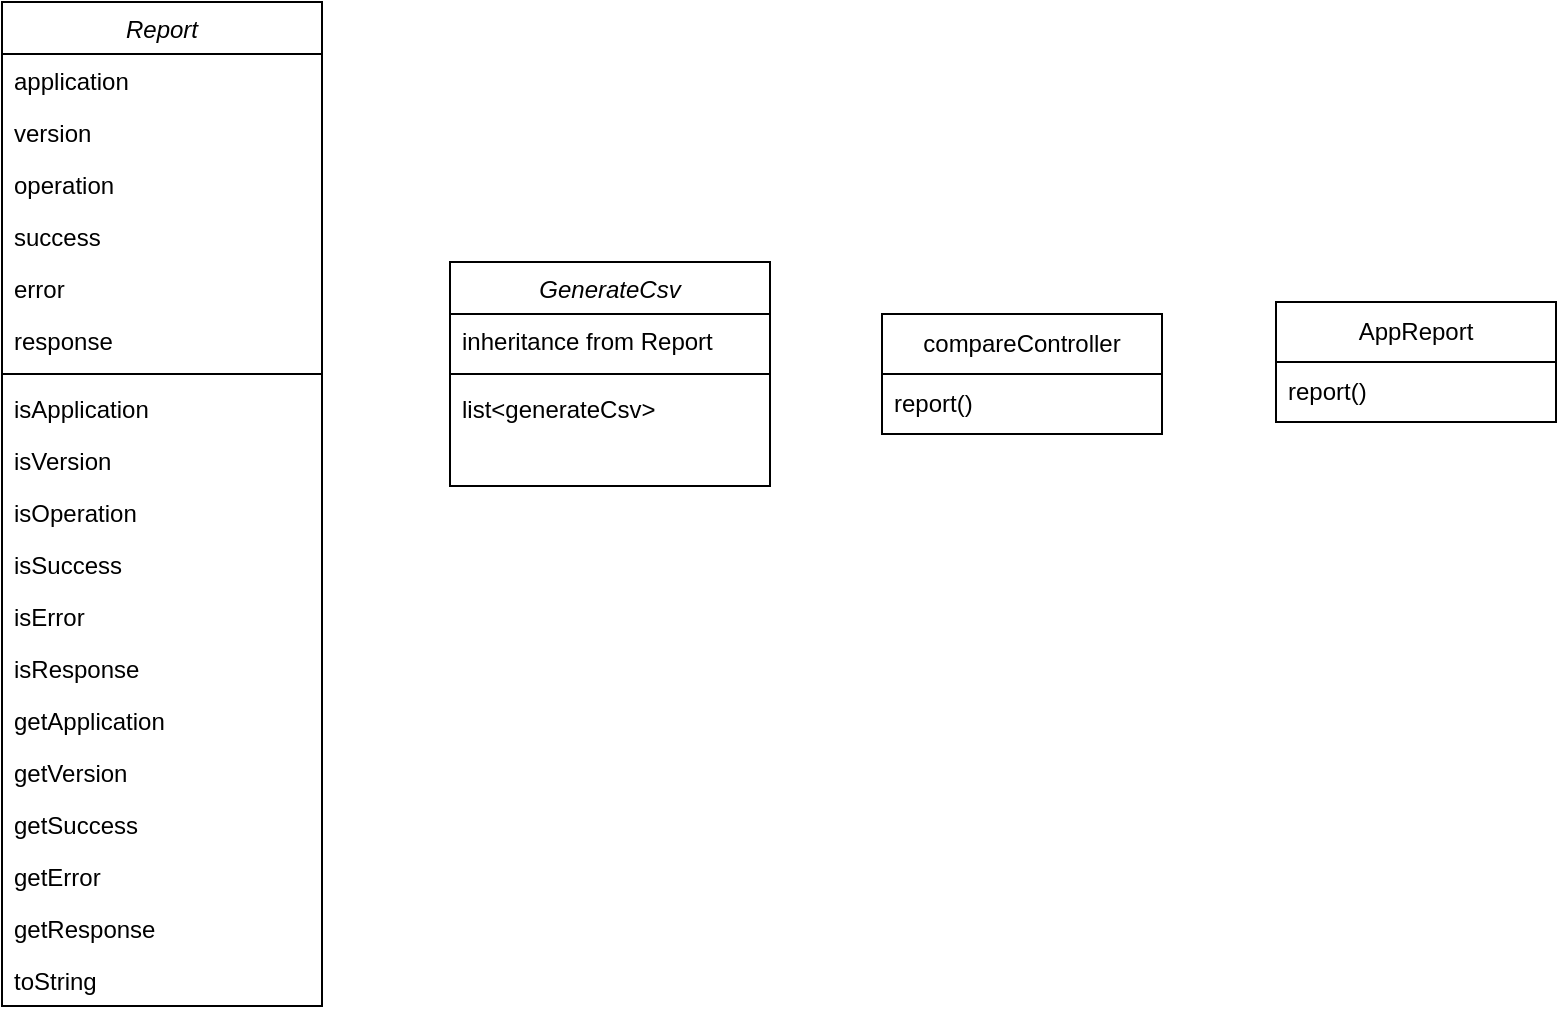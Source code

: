 <mxfile version="24.0.7" type="github" pages="2">
  <diagram id="C5RBs43oDa-KdzZeNtuy" name="Page-1">
    <mxGraphModel dx="1454" dy="736" grid="1" gridSize="10" guides="1" tooltips="1" connect="1" arrows="1" fold="1" page="1" pageScale="1" pageWidth="827" pageHeight="1169" math="0" shadow="0">
      <root>
        <mxCell id="WIyWlLk6GJQsqaUBKTNV-0" />
        <mxCell id="WIyWlLk6GJQsqaUBKTNV-1" parent="WIyWlLk6GJQsqaUBKTNV-0" />
        <mxCell id="zkfFHV4jXpPFQw0GAbJ--0" value="Report" style="swimlane;fontStyle=2;align=center;verticalAlign=top;childLayout=stackLayout;horizontal=1;startSize=26;horizontalStack=0;resizeParent=1;resizeLast=0;collapsible=1;marginBottom=0;rounded=0;shadow=0;strokeWidth=1;" parent="WIyWlLk6GJQsqaUBKTNV-1" vertex="1">
          <mxGeometry x="190" y="120" width="160" height="502" as="geometry">
            <mxRectangle x="230" y="140" width="160" height="26" as="alternateBounds" />
          </mxGeometry>
        </mxCell>
        <mxCell id="zkfFHV4jXpPFQw0GAbJ--1" value="application" style="text;align=left;verticalAlign=top;spacingLeft=4;spacingRight=4;overflow=hidden;rotatable=0;points=[[0,0.5],[1,0.5]];portConstraint=eastwest;" parent="zkfFHV4jXpPFQw0GAbJ--0" vertex="1">
          <mxGeometry y="26" width="160" height="26" as="geometry" />
        </mxCell>
        <mxCell id="zkfFHV4jXpPFQw0GAbJ--2" value="version" style="text;align=left;verticalAlign=top;spacingLeft=4;spacingRight=4;overflow=hidden;rotatable=0;points=[[0,0.5],[1,0.5]];portConstraint=eastwest;rounded=0;shadow=0;html=0;" parent="zkfFHV4jXpPFQw0GAbJ--0" vertex="1">
          <mxGeometry y="52" width="160" height="26" as="geometry" />
        </mxCell>
        <mxCell id="zkfFHV4jXpPFQw0GAbJ--3" value="operation" style="text;align=left;verticalAlign=top;spacingLeft=4;spacingRight=4;overflow=hidden;rotatable=0;points=[[0,0.5],[1,0.5]];portConstraint=eastwest;rounded=0;shadow=0;html=0;" parent="zkfFHV4jXpPFQw0GAbJ--0" vertex="1">
          <mxGeometry y="78" width="160" height="26" as="geometry" />
        </mxCell>
        <mxCell id="W97IJa-Ne_HaDMCh3K3d-7" value="success" style="text;align=left;verticalAlign=top;spacingLeft=4;spacingRight=4;overflow=hidden;rotatable=0;points=[[0,0.5],[1,0.5]];portConstraint=eastwest;rounded=0;shadow=0;html=0;" parent="zkfFHV4jXpPFQw0GAbJ--0" vertex="1">
          <mxGeometry y="104" width="160" height="26" as="geometry" />
        </mxCell>
        <mxCell id="W97IJa-Ne_HaDMCh3K3d-8" value="error" style="text;align=left;verticalAlign=top;spacingLeft=4;spacingRight=4;overflow=hidden;rotatable=0;points=[[0,0.5],[1,0.5]];portConstraint=eastwest;rounded=0;shadow=0;html=0;" parent="zkfFHV4jXpPFQw0GAbJ--0" vertex="1">
          <mxGeometry y="130" width="160" height="26" as="geometry" />
        </mxCell>
        <mxCell id="W97IJa-Ne_HaDMCh3K3d-9" value="response" style="text;align=left;verticalAlign=top;spacingLeft=4;spacingRight=4;overflow=hidden;rotatable=0;points=[[0,0.5],[1,0.5]];portConstraint=eastwest;rounded=0;shadow=0;html=0;" parent="zkfFHV4jXpPFQw0GAbJ--0" vertex="1">
          <mxGeometry y="156" width="160" height="26" as="geometry" />
        </mxCell>
        <mxCell id="zkfFHV4jXpPFQw0GAbJ--4" value="" style="line;html=1;strokeWidth=1;align=left;verticalAlign=middle;spacingTop=-1;spacingLeft=3;spacingRight=3;rotatable=0;labelPosition=right;points=[];portConstraint=eastwest;" parent="zkfFHV4jXpPFQw0GAbJ--0" vertex="1">
          <mxGeometry y="182" width="160" height="8" as="geometry" />
        </mxCell>
        <mxCell id="zkfFHV4jXpPFQw0GAbJ--5" value="isApplication&#xa;" style="text;align=left;verticalAlign=top;spacingLeft=4;spacingRight=4;overflow=hidden;rotatable=0;points=[[0,0.5],[1,0.5]];portConstraint=eastwest;" parent="zkfFHV4jXpPFQw0GAbJ--0" vertex="1">
          <mxGeometry y="190" width="160" height="26" as="geometry" />
        </mxCell>
        <mxCell id="W97IJa-Ne_HaDMCh3K3d-0" value="isVersion" style="text;align=left;verticalAlign=top;spacingLeft=4;spacingRight=4;overflow=hidden;rotatable=0;points=[[0,0.5],[1,0.5]];portConstraint=eastwest;" parent="zkfFHV4jXpPFQw0GAbJ--0" vertex="1">
          <mxGeometry y="216" width="160" height="26" as="geometry" />
        </mxCell>
        <mxCell id="W97IJa-Ne_HaDMCh3K3d-1" value="isOperation" style="text;align=left;verticalAlign=top;spacingLeft=4;spacingRight=4;overflow=hidden;rotatable=0;points=[[0,0.5],[1,0.5]];portConstraint=eastwest;" parent="zkfFHV4jXpPFQw0GAbJ--0" vertex="1">
          <mxGeometry y="242" width="160" height="26" as="geometry" />
        </mxCell>
        <mxCell id="W97IJa-Ne_HaDMCh3K3d-2" value="isSuccess" style="text;align=left;verticalAlign=top;spacingLeft=4;spacingRight=4;overflow=hidden;rotatable=0;points=[[0,0.5],[1,0.5]];portConstraint=eastwest;" parent="zkfFHV4jXpPFQw0GAbJ--0" vertex="1">
          <mxGeometry y="268" width="160" height="26" as="geometry" />
        </mxCell>
        <mxCell id="W97IJa-Ne_HaDMCh3K3d-10" value="isError" style="text;align=left;verticalAlign=top;spacingLeft=4;spacingRight=4;overflow=hidden;rotatable=0;points=[[0,0.5],[1,0.5]];portConstraint=eastwest;" parent="zkfFHV4jXpPFQw0GAbJ--0" vertex="1">
          <mxGeometry y="294" width="160" height="26" as="geometry" />
        </mxCell>
        <mxCell id="W97IJa-Ne_HaDMCh3K3d-11" value="isResponse" style="text;align=left;verticalAlign=top;spacingLeft=4;spacingRight=4;overflow=hidden;rotatable=0;points=[[0,0.5],[1,0.5]];portConstraint=eastwest;" parent="zkfFHV4jXpPFQw0GAbJ--0" vertex="1">
          <mxGeometry y="320" width="160" height="26" as="geometry" />
        </mxCell>
        <mxCell id="W97IJa-Ne_HaDMCh3K3d-12" value="getApplication" style="text;align=left;verticalAlign=top;spacingLeft=4;spacingRight=4;overflow=hidden;rotatable=0;points=[[0,0.5],[1,0.5]];portConstraint=eastwest;" parent="zkfFHV4jXpPFQw0GAbJ--0" vertex="1">
          <mxGeometry y="346" width="160" height="26" as="geometry" />
        </mxCell>
        <mxCell id="W97IJa-Ne_HaDMCh3K3d-13" value="getVersion" style="text;align=left;verticalAlign=top;spacingLeft=4;spacingRight=4;overflow=hidden;rotatable=0;points=[[0,0.5],[1,0.5]];portConstraint=eastwest;" parent="zkfFHV4jXpPFQw0GAbJ--0" vertex="1">
          <mxGeometry y="372" width="160" height="26" as="geometry" />
        </mxCell>
        <mxCell id="W97IJa-Ne_HaDMCh3K3d-14" value="getSuccess" style="text;align=left;verticalAlign=top;spacingLeft=4;spacingRight=4;overflow=hidden;rotatable=0;points=[[0,0.5],[1,0.5]];portConstraint=eastwest;" parent="zkfFHV4jXpPFQw0GAbJ--0" vertex="1">
          <mxGeometry y="398" width="160" height="26" as="geometry" />
        </mxCell>
        <mxCell id="W97IJa-Ne_HaDMCh3K3d-15" value="getError" style="text;align=left;verticalAlign=top;spacingLeft=4;spacingRight=4;overflow=hidden;rotatable=0;points=[[0,0.5],[1,0.5]];portConstraint=eastwest;" parent="zkfFHV4jXpPFQw0GAbJ--0" vertex="1">
          <mxGeometry y="424" width="160" height="26" as="geometry" />
        </mxCell>
        <mxCell id="W97IJa-Ne_HaDMCh3K3d-16" value="getResponse" style="text;align=left;verticalAlign=top;spacingLeft=4;spacingRight=4;overflow=hidden;rotatable=0;points=[[0,0.5],[1,0.5]];portConstraint=eastwest;" parent="zkfFHV4jXpPFQw0GAbJ--0" vertex="1">
          <mxGeometry y="450" width="160" height="26" as="geometry" />
        </mxCell>
        <mxCell id="W97IJa-Ne_HaDMCh3K3d-17" value="toString" style="text;align=left;verticalAlign=top;spacingLeft=4;spacingRight=4;overflow=hidden;rotatable=0;points=[[0,0.5],[1,0.5]];portConstraint=eastwest;" parent="zkfFHV4jXpPFQw0GAbJ--0" vertex="1">
          <mxGeometry y="476" width="160" height="26" as="geometry" />
        </mxCell>
        <mxCell id="LDWdZtSI3_P5oCHuMU-q-0" value="AppReport" style="swimlane;fontStyle=0;childLayout=stackLayout;horizontal=1;startSize=30;horizontalStack=0;resizeParent=1;resizeParentMax=0;resizeLast=0;collapsible=1;marginBottom=0;whiteSpace=wrap;html=1;" parent="WIyWlLk6GJQsqaUBKTNV-1" vertex="1">
          <mxGeometry x="827" y="270" width="140" height="60" as="geometry" />
        </mxCell>
        <mxCell id="LDWdZtSI3_P5oCHuMU-q-1" value="report()" style="text;strokeColor=none;fillColor=none;align=left;verticalAlign=middle;spacingLeft=4;spacingRight=4;overflow=hidden;points=[[0,0.5],[1,0.5]];portConstraint=eastwest;rotatable=0;whiteSpace=wrap;html=1;" parent="LDWdZtSI3_P5oCHuMU-q-0" vertex="1">
          <mxGeometry y="30" width="140" height="30" as="geometry" />
        </mxCell>
        <mxCell id="LDWdZtSI3_P5oCHuMU-q-4" value="compareController" style="swimlane;fontStyle=0;childLayout=stackLayout;horizontal=1;startSize=30;horizontalStack=0;resizeParent=1;resizeParentMax=0;resizeLast=0;collapsible=1;marginBottom=0;whiteSpace=wrap;html=1;" parent="WIyWlLk6GJQsqaUBKTNV-1" vertex="1">
          <mxGeometry x="630" y="276" width="140" height="60" as="geometry" />
        </mxCell>
        <mxCell id="LDWdZtSI3_P5oCHuMU-q-5" value="report()" style="text;strokeColor=none;fillColor=none;align=left;verticalAlign=middle;spacingLeft=4;spacingRight=4;overflow=hidden;points=[[0,0.5],[1,0.5]];portConstraint=eastwest;rotatable=0;whiteSpace=wrap;html=1;" parent="LDWdZtSI3_P5oCHuMU-q-4" vertex="1">
          <mxGeometry y="30" width="140" height="30" as="geometry" />
        </mxCell>
        <mxCell id="LDWdZtSI3_P5oCHuMU-q-8" value="GenerateCsv" style="swimlane;fontStyle=2;align=center;verticalAlign=top;childLayout=stackLayout;horizontal=1;startSize=26;horizontalStack=0;resizeParent=1;resizeLast=0;collapsible=1;marginBottom=0;rounded=0;shadow=0;strokeWidth=1;" parent="WIyWlLk6GJQsqaUBKTNV-1" vertex="1">
          <mxGeometry x="414" y="250" width="160" height="112" as="geometry">
            <mxRectangle x="230" y="140" width="160" height="26" as="alternateBounds" />
          </mxGeometry>
        </mxCell>
        <mxCell id="LDWdZtSI3_P5oCHuMU-q-9" value="inheritance from Report" style="text;align=left;verticalAlign=top;spacingLeft=4;spacingRight=4;overflow=hidden;rotatable=0;points=[[0,0.5],[1,0.5]];portConstraint=eastwest;" parent="LDWdZtSI3_P5oCHuMU-q-8" vertex="1">
          <mxGeometry y="26" width="160" height="26" as="geometry" />
        </mxCell>
        <mxCell id="LDWdZtSI3_P5oCHuMU-q-15" value="" style="line;html=1;strokeWidth=1;align=left;verticalAlign=middle;spacingTop=-1;spacingLeft=3;spacingRight=3;rotatable=0;labelPosition=right;points=[];portConstraint=eastwest;" parent="LDWdZtSI3_P5oCHuMU-q-8" vertex="1">
          <mxGeometry y="52" width="160" height="8" as="geometry" />
        </mxCell>
        <mxCell id="LDWdZtSI3_P5oCHuMU-q-16" value="list&lt;generateCsv&gt; " style="text;align=left;verticalAlign=top;spacingLeft=4;spacingRight=4;overflow=hidden;rotatable=0;points=[[0,0.5],[1,0.5]];portConstraint=eastwest;" parent="LDWdZtSI3_P5oCHuMU-q-8" vertex="1">
          <mxGeometry y="60" width="160" height="26" as="geometry" />
        </mxCell>
      </root>
    </mxGraphModel>
  </diagram>
  <diagram id="gSO7SWOU_LgWI8XV_Vo7" name="Halaman-2">
    <mxGraphModel dx="2281" dy="1905" grid="1" gridSize="10" guides="1" tooltips="1" connect="1" arrows="1" fold="1" page="1" pageScale="1" pageWidth="827" pageHeight="1169" math="0" shadow="0">
      <root>
        <mxCell id="0" />
        <mxCell id="1" parent="0" />
        <mxCell id="M3weXBtG0ZNyi22IqL7R-1" value="" style="rounded=1;whiteSpace=wrap;html=1;" vertex="1" parent="1">
          <mxGeometry x="200" y="-720" width="440" height="430" as="geometry" />
        </mxCell>
        <mxCell id="M3weXBtG0ZNyi22IqL7R-2" value="&lt;font style=&quot;font-size: 17px;&quot;&gt;Broker&lt;/font&gt;" style="text;html=1;align=center;verticalAlign=middle;whiteSpace=wrap;rounded=0;strokeWidth=6;" vertex="1" parent="1">
          <mxGeometry x="384" y="-720" width="60" height="30" as="geometry" />
        </mxCell>
        <mxCell id="M3weXBtG0ZNyi22IqL7R-3" value="Topik" style="text;html=1;align=center;verticalAlign=middle;whiteSpace=wrap;rounded=0;" vertex="1" parent="1">
          <mxGeometry x="280" y="-630" width="60" height="30" as="geometry" />
        </mxCell>
        <mxCell id="M3weXBtG0ZNyi22IqL7R-4" value="" style="rounded=1;whiteSpace=wrap;html=1;" vertex="1" parent="1">
          <mxGeometry x="-160" y="-720" width="230" height="340" as="geometry" />
        </mxCell>
        <mxCell id="M3weXBtG0ZNyi22IqL7R-5" value="Mengiriman data suhu" style="text;html=1;align=center;verticalAlign=middle;whiteSpace=wrap;rounded=0;" vertex="1" parent="1">
          <mxGeometry x="-75" y="-700" width="60" height="30" as="geometry" />
        </mxCell>
        <mxCell id="M3weXBtG0ZNyi22IqL7R-13" style="edgeStyle=orthogonalEdgeStyle;rounded=0;orthogonalLoop=1;jettySize=auto;html=1;entryX=0;entryY=0.5;entryDx=0;entryDy=0;" edge="1" parent="1" source="M3weXBtG0ZNyi22IqL7R-7" target="M3weXBtG0ZNyi22IqL7R-12">
          <mxGeometry relative="1" as="geometry" />
        </mxCell>
        <mxCell id="M3weXBtG0ZNyi22IqL7R-7" value="{lokasiA:{&lt;div&gt;suhu: 10der&lt;br&gt;&lt;div&gt;&lt;div&gt;}&lt;/div&gt;&lt;/div&gt;&lt;/div&gt;" style="text;html=1;align=center;verticalAlign=middle;whiteSpace=wrap;rounded=0;" vertex="1" parent="1">
          <mxGeometry x="-150" y="-644" width="140" height="34" as="geometry" />
        </mxCell>
        <mxCell id="M3weXBtG0ZNyi22IqL7R-8" value="" style="rounded=1;whiteSpace=wrap;html=1;" vertex="1" parent="1">
          <mxGeometry x="200" y="-260" width="830" height="590" as="geometry" />
        </mxCell>
        <mxCell id="M3weXBtG0ZNyi22IqL7R-17" style="edgeStyle=orthogonalEdgeStyle;rounded=0;orthogonalLoop=1;jettySize=auto;html=1;" edge="1" parent="1" source="M3weXBtG0ZNyi22IqL7R-9" target="M3weXBtG0ZNyi22IqL7R-16">
          <mxGeometry relative="1" as="geometry" />
        </mxCell>
        <mxCell id="M3weXBtG0ZNyi22IqL7R-19" value="cunsume" style="edgeLabel;html=1;align=center;verticalAlign=middle;resizable=0;points=[];" vertex="1" connectable="0" parent="M3weXBtG0ZNyi22IqL7R-17">
          <mxGeometry x="-0.083" y="2" relative="1" as="geometry">
            <mxPoint as="offset" />
          </mxGeometry>
        </mxCell>
        <mxCell id="M3weXBtG0ZNyi22IqL7R-36" style="edgeStyle=orthogonalEdgeStyle;rounded=0;orthogonalLoop=1;jettySize=auto;html=1;entryX=0.5;entryY=0;entryDx=0;entryDy=0;" edge="1" parent="1" source="M3weXBtG0ZNyi22IqL7R-9" target="M3weXBtG0ZNyi22IqL7R-35">
          <mxGeometry relative="1" as="geometry" />
        </mxCell>
        <mxCell id="M3weXBtG0ZNyi22IqL7R-9" value="Receive_data_raw" style="rounded=0;whiteSpace=wrap;html=1;" vertex="1" parent="1">
          <mxGeometry x="250" y="-590" width="120" height="60" as="geometry" />
        </mxCell>
        <mxCell id="M3weXBtG0ZNyi22IqL7R-10" value="produser" style="text;html=1;align=center;verticalAlign=middle;whiteSpace=wrap;rounded=0;" vertex="1" parent="1">
          <mxGeometry x="-75" y="-530" width="60" height="30" as="geometry" />
        </mxCell>
        <mxCell id="M3weXBtG0ZNyi22IqL7R-11" value="BE diluar kafka" style="text;html=1;align=center;verticalAlign=middle;whiteSpace=wrap;rounded=0;" vertex="1" parent="1">
          <mxGeometry x="-110" y="-590" width="60" height="30" as="geometry" />
        </mxCell>
        <mxCell id="M3weXBtG0ZNyi22IqL7R-14" style="edgeStyle=orthogonalEdgeStyle;rounded=0;orthogonalLoop=1;jettySize=auto;html=1;entryX=0;entryY=0.5;entryDx=0;entryDy=0;" edge="1" parent="1" source="M3weXBtG0ZNyi22IqL7R-12" target="M3weXBtG0ZNyi22IqL7R-9">
          <mxGeometry relative="1" as="geometry" />
        </mxCell>
        <mxCell id="M3weXBtG0ZNyi22IqL7R-12" value="" style="rounded=1;whiteSpace=wrap;html=1;" vertex="1" parent="1">
          <mxGeometry x="-110" y="-490" width="120" height="60" as="geometry" />
        </mxCell>
        <mxCell id="M3weXBtG0ZNyi22IqL7R-15" value="Consumer" style="text;html=1;align=center;verticalAlign=middle;whiteSpace=wrap;rounded=0;" vertex="1" parent="1">
          <mxGeometry x="390" y="-210" width="60" height="30" as="geometry" />
        </mxCell>
        <mxCell id="M3weXBtG0ZNyi22IqL7R-21" style="edgeStyle=orthogonalEdgeStyle;rounded=0;orthogonalLoop=1;jettySize=auto;html=1;" edge="1" parent="1" source="M3weXBtG0ZNyi22IqL7R-16" target="M3weXBtG0ZNyi22IqL7R-20">
          <mxGeometry relative="1" as="geometry" />
        </mxCell>
        <mxCell id="M3weXBtG0ZNyi22IqL7R-16" value="menyimpan ke database" style="rounded=0;whiteSpace=wrap;html=1;" vertex="1" parent="1">
          <mxGeometry x="250" y="-130" width="120" height="60" as="geometry" />
        </mxCell>
        <mxCell id="M3weXBtG0ZNyi22IqL7R-20" value="" style="shape=cylinder3;whiteSpace=wrap;html=1;boundedLbl=1;backgroundOutline=1;size=15;" vertex="1" parent="1">
          <mxGeometry x="280" width="60" height="80" as="geometry" />
        </mxCell>
        <mxCell id="M3weXBtG0ZNyi22IqL7R-22" value="Table" style="shape=table;startSize=30;container=1;collapsible=1;childLayout=tableLayout;fixedRows=1;rowLines=0;fontStyle=1;align=center;resizeLast=1;html=1;" vertex="1" parent="1">
          <mxGeometry x="220" y="80" width="180" height="150" as="geometry" />
        </mxCell>
        <mxCell id="M3weXBtG0ZNyi22IqL7R-23" value="" style="shape=tableRow;horizontal=0;startSize=0;swimlaneHead=0;swimlaneBody=0;fillColor=none;collapsible=0;dropTarget=0;points=[[0,0.5],[1,0.5]];portConstraint=eastwest;top=0;left=0;right=0;bottom=1;" vertex="1" parent="M3weXBtG0ZNyi22IqL7R-22">
          <mxGeometry y="30" width="180" height="30" as="geometry" />
        </mxCell>
        <mxCell id="M3weXBtG0ZNyi22IqL7R-24" value="PK" style="shape=partialRectangle;connectable=0;fillColor=none;top=0;left=0;bottom=0;right=0;fontStyle=1;overflow=hidden;whiteSpace=wrap;html=1;" vertex="1" parent="M3weXBtG0ZNyi22IqL7R-23">
          <mxGeometry width="30" height="30" as="geometry">
            <mxRectangle width="30" height="30" as="alternateBounds" />
          </mxGeometry>
        </mxCell>
        <mxCell id="M3weXBtG0ZNyi22IqL7R-25" value="UniqueID" style="shape=partialRectangle;connectable=0;fillColor=none;top=0;left=0;bottom=0;right=0;align=left;spacingLeft=6;fontStyle=5;overflow=hidden;whiteSpace=wrap;html=1;" vertex="1" parent="M3weXBtG0ZNyi22IqL7R-23">
          <mxGeometry x="30" width="150" height="30" as="geometry">
            <mxRectangle width="150" height="30" as="alternateBounds" />
          </mxGeometry>
        </mxCell>
        <mxCell id="M3weXBtG0ZNyi22IqL7R-26" value="" style="shape=tableRow;horizontal=0;startSize=0;swimlaneHead=0;swimlaneBody=0;fillColor=none;collapsible=0;dropTarget=0;points=[[0,0.5],[1,0.5]];portConstraint=eastwest;top=0;left=0;right=0;bottom=0;" vertex="1" parent="M3weXBtG0ZNyi22IqL7R-22">
          <mxGeometry y="60" width="180" height="30" as="geometry" />
        </mxCell>
        <mxCell id="M3weXBtG0ZNyi22IqL7R-27" value="" style="shape=partialRectangle;connectable=0;fillColor=none;top=0;left=0;bottom=0;right=0;editable=1;overflow=hidden;whiteSpace=wrap;html=1;" vertex="1" parent="M3weXBtG0ZNyi22IqL7R-26">
          <mxGeometry width="30" height="30" as="geometry">
            <mxRectangle width="30" height="30" as="alternateBounds" />
          </mxGeometry>
        </mxCell>
        <mxCell id="M3weXBtG0ZNyi22IqL7R-28" value="code" style="shape=partialRectangle;connectable=0;fillColor=none;top=0;left=0;bottom=0;right=0;align=left;spacingLeft=6;overflow=hidden;whiteSpace=wrap;html=1;" vertex="1" parent="M3weXBtG0ZNyi22IqL7R-26">
          <mxGeometry x="30" width="150" height="30" as="geometry">
            <mxRectangle width="150" height="30" as="alternateBounds" />
          </mxGeometry>
        </mxCell>
        <mxCell id="M3weXBtG0ZNyi22IqL7R-29" value="" style="shape=tableRow;horizontal=0;startSize=0;swimlaneHead=0;swimlaneBody=0;fillColor=none;collapsible=0;dropTarget=0;points=[[0,0.5],[1,0.5]];portConstraint=eastwest;top=0;left=0;right=0;bottom=0;" vertex="1" parent="M3weXBtG0ZNyi22IqL7R-22">
          <mxGeometry y="90" width="180" height="30" as="geometry" />
        </mxCell>
        <mxCell id="M3weXBtG0ZNyi22IqL7R-30" value="" style="shape=partialRectangle;connectable=0;fillColor=none;top=0;left=0;bottom=0;right=0;editable=1;overflow=hidden;whiteSpace=wrap;html=1;" vertex="1" parent="M3weXBtG0ZNyi22IqL7R-29">
          <mxGeometry width="30" height="30" as="geometry">
            <mxRectangle width="30" height="30" as="alternateBounds" />
          </mxGeometry>
        </mxCell>
        <mxCell id="M3weXBtG0ZNyi22IqL7R-31" value="response" style="shape=partialRectangle;connectable=0;fillColor=none;top=0;left=0;bottom=0;right=0;align=left;spacingLeft=6;overflow=hidden;whiteSpace=wrap;html=1;" vertex="1" parent="M3weXBtG0ZNyi22IqL7R-29">
          <mxGeometry x="30" width="150" height="30" as="geometry">
            <mxRectangle width="150" height="30" as="alternateBounds" />
          </mxGeometry>
        </mxCell>
        <mxCell id="M3weXBtG0ZNyi22IqL7R-32" value="" style="shape=tableRow;horizontal=0;startSize=0;swimlaneHead=0;swimlaneBody=0;fillColor=none;collapsible=0;dropTarget=0;points=[[0,0.5],[1,0.5]];portConstraint=eastwest;top=0;left=0;right=0;bottom=0;" vertex="1" parent="M3weXBtG0ZNyi22IqL7R-22">
          <mxGeometry y="120" width="180" height="30" as="geometry" />
        </mxCell>
        <mxCell id="M3weXBtG0ZNyi22IqL7R-33" value="" style="shape=partialRectangle;connectable=0;fillColor=none;top=0;left=0;bottom=0;right=0;editable=1;overflow=hidden;whiteSpace=wrap;html=1;" vertex="1" parent="M3weXBtG0ZNyi22IqL7R-32">
          <mxGeometry width="30" height="30" as="geometry">
            <mxRectangle width="30" height="30" as="alternateBounds" />
          </mxGeometry>
        </mxCell>
        <mxCell id="M3weXBtG0ZNyi22IqL7R-34" value="Row 3" style="shape=partialRectangle;connectable=0;fillColor=none;top=0;left=0;bottom=0;right=0;align=left;spacingLeft=6;overflow=hidden;whiteSpace=wrap;html=1;" vertex="1" parent="M3weXBtG0ZNyi22IqL7R-32">
          <mxGeometry x="30" width="150" height="30" as="geometry">
            <mxRectangle width="150" height="30" as="alternateBounds" />
          </mxGeometry>
        </mxCell>
        <mxCell id="M3weXBtG0ZNyi22IqL7R-38" style="edgeStyle=orthogonalEdgeStyle;rounded=0;orthogonalLoop=1;jettySize=auto;html=1;" edge="1" parent="1" source="M3weXBtG0ZNyi22IqL7R-35" target="M3weXBtG0ZNyi22IqL7R-37">
          <mxGeometry relative="1" as="geometry" />
        </mxCell>
        <mxCell id="M3weXBtG0ZNyi22IqL7R-35" value="Analisis ke topik" style="whiteSpace=wrap;html=1;aspect=fixed;" vertex="1" parent="1">
          <mxGeometry x="444" y="-130" width="80" height="80" as="geometry" />
        </mxCell>
        <mxCell id="M3weXBtG0ZNyi22IqL7R-40" style="edgeStyle=orthogonalEdgeStyle;rounded=0;orthogonalLoop=1;jettySize=auto;html=1;" edge="1" parent="1" source="M3weXBtG0ZNyi22IqL7R-37" target="M3weXBtG0ZNyi22IqL7R-39">
          <mxGeometry relative="1" as="geometry">
            <Array as="points">
              <mxPoint x="570" y="50" />
              <mxPoint x="570" y="-255" />
              <mxPoint x="560" y="-255" />
            </Array>
          </mxGeometry>
        </mxCell>
        <mxCell id="M3weXBtG0ZNyi22IqL7R-37" value="mengolah data sesuai suhu" style="rounded=0;whiteSpace=wrap;html=1;" vertex="1" parent="1">
          <mxGeometry x="430" y="20" width="120" height="60" as="geometry" />
        </mxCell>
        <mxCell id="M3weXBtG0ZNyi22IqL7R-39" value="hasil_pengolahan_suhu" style="rounded=0;whiteSpace=wrap;html=1;" vertex="1" parent="1">
          <mxGeometry x="500" y="-590" width="120" height="60" as="geometry" />
        </mxCell>
        <mxCell id="M3weXBtG0ZNyi22IqL7R-42" style="edgeStyle=orthogonalEdgeStyle;rounded=0;orthogonalLoop=1;jettySize=auto;html=1;" edge="1" parent="1" source="M3weXBtG0ZNyi22IqL7R-41" target="M3weXBtG0ZNyi22IqL7R-7">
          <mxGeometry relative="1" as="geometry" />
        </mxCell>
        <mxCell id="M3weXBtG0ZNyi22IqL7R-41" value="DB" style="shape=cylinder3;whiteSpace=wrap;html=1;boundedLbl=1;backgroundOutline=1;size=15;" vertex="1" parent="1">
          <mxGeometry x="-300" y="-655" width="60" height="80" as="geometry" />
        </mxCell>
        <mxCell id="M3weXBtG0ZNyi22IqL7R-43" value="if suhu 10 der == dingin" style="text;html=1;align=left;verticalAlign=middle;whiteSpace=wrap;rounded=0;" vertex="1" parent="1">
          <mxGeometry x="640" y="-310" width="60" height="30" as="geometry" />
        </mxCell>
      </root>
    </mxGraphModel>
  </diagram>
</mxfile>
